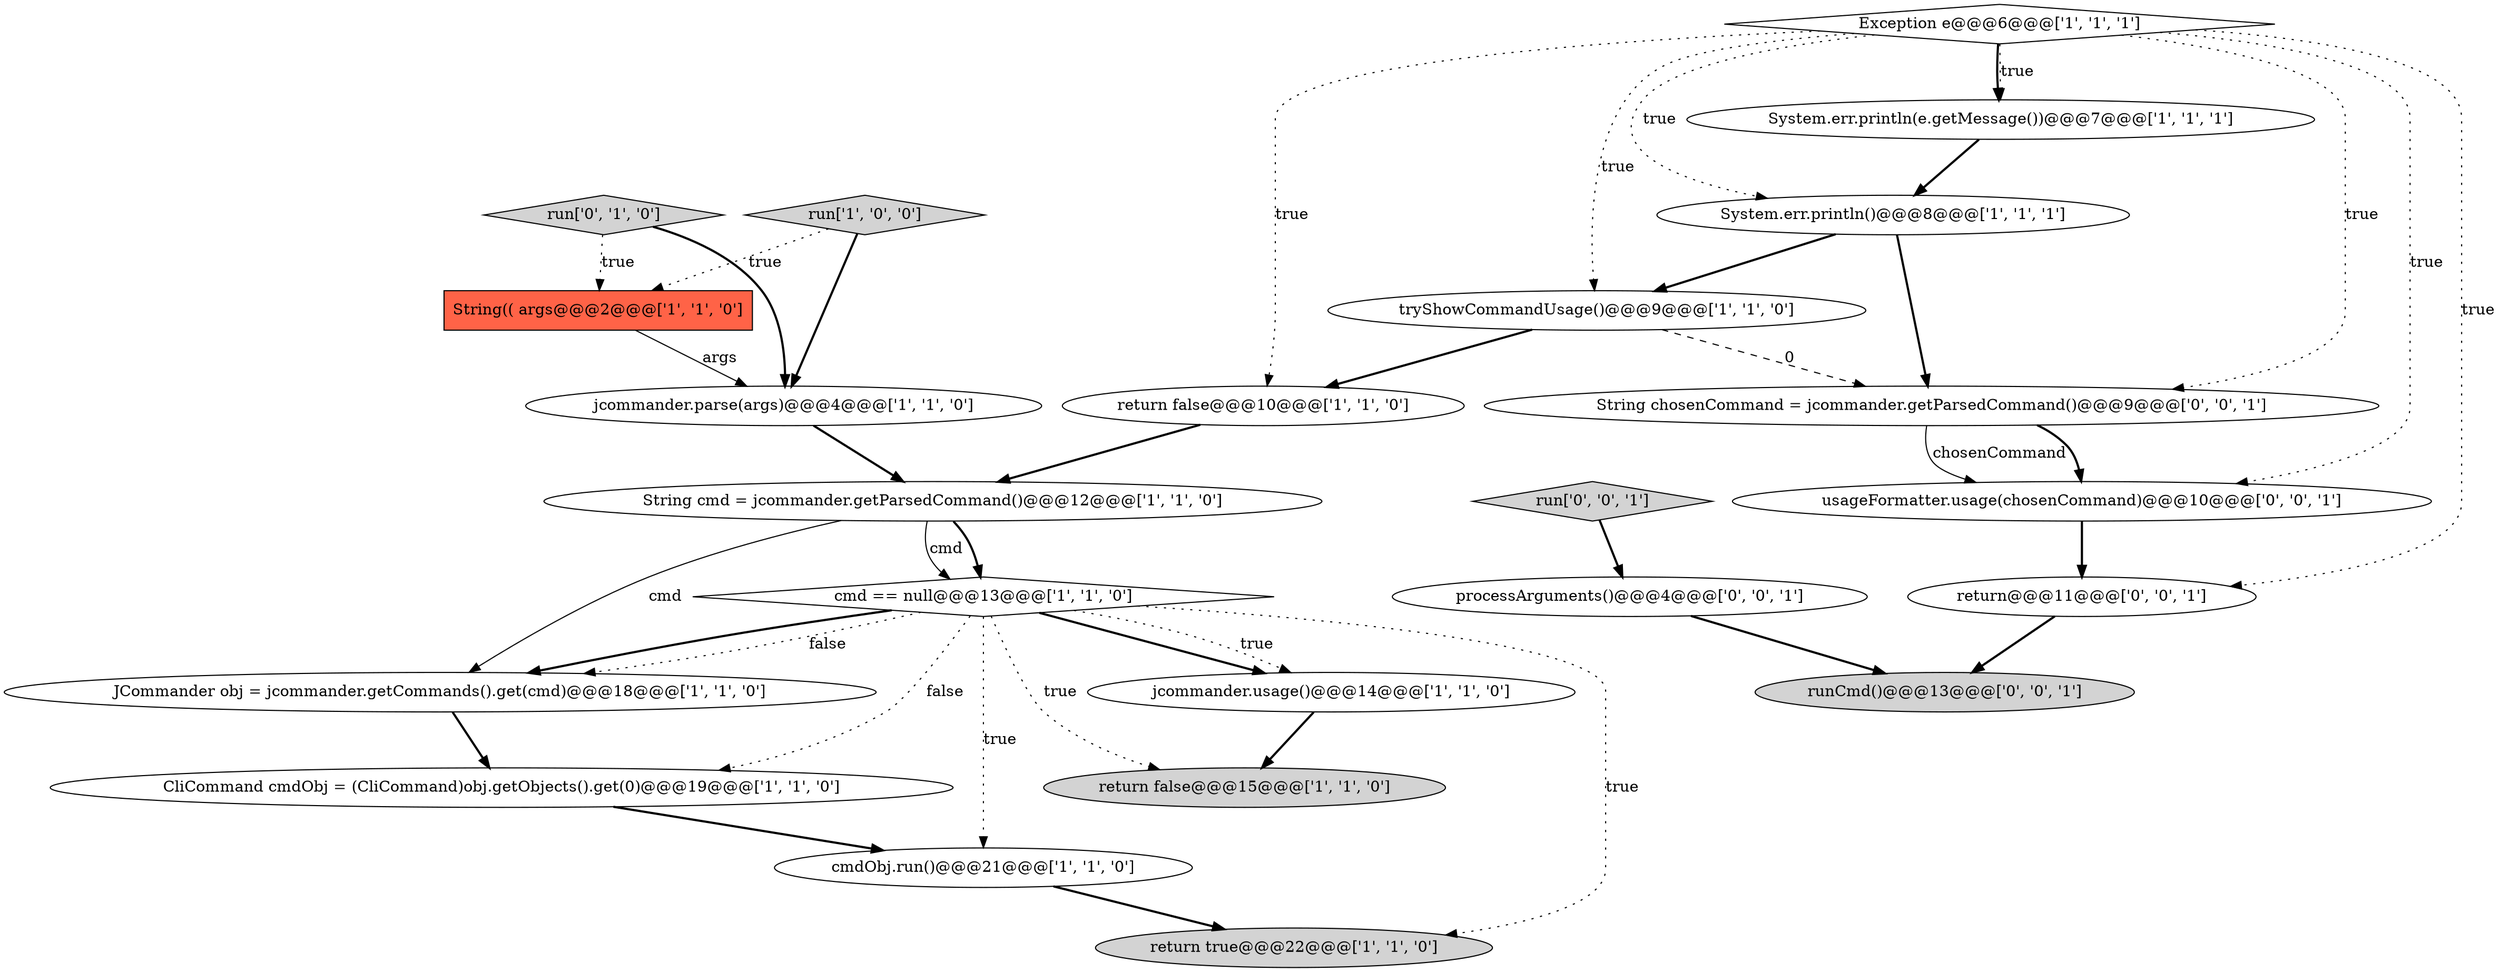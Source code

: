 digraph {
5 [style = filled, label = "tryShowCommandUsage()@@@9@@@['1', '1', '0']", fillcolor = white, shape = ellipse image = "AAA0AAABBB1BBB"];
9 [style = filled, label = "return false@@@10@@@['1', '1', '0']", fillcolor = white, shape = ellipse image = "AAA0AAABBB1BBB"];
14 [style = filled, label = "cmd == null@@@13@@@['1', '1', '0']", fillcolor = white, shape = diamond image = "AAA0AAABBB1BBB"];
7 [style = filled, label = "JCommander obj = jcommander.getCommands().get(cmd)@@@18@@@['1', '1', '0']", fillcolor = white, shape = ellipse image = "AAA0AAABBB1BBB"];
4 [style = filled, label = "Exception e@@@6@@@['1', '1', '1']", fillcolor = white, shape = diamond image = "AAA0AAABBB1BBB"];
19 [style = filled, label = "usageFormatter.usage(chosenCommand)@@@10@@@['0', '0', '1']", fillcolor = white, shape = ellipse image = "AAA0AAABBB3BBB"];
13 [style = filled, label = "return false@@@15@@@['1', '1', '0']", fillcolor = lightgray, shape = ellipse image = "AAA0AAABBB1BBB"];
10 [style = filled, label = "cmdObj.run()@@@21@@@['1', '1', '0']", fillcolor = white, shape = ellipse image = "AAA0AAABBB1BBB"];
0 [style = filled, label = "return true@@@22@@@['1', '1', '0']", fillcolor = lightgray, shape = ellipse image = "AAA0AAABBB1BBB"];
12 [style = filled, label = "CliCommand cmdObj = (CliCommand)obj.getObjects().get(0)@@@19@@@['1', '1', '0']", fillcolor = white, shape = ellipse image = "AAA0AAABBB1BBB"];
8 [style = filled, label = "jcommander.parse(args)@@@4@@@['1', '1', '0']", fillcolor = white, shape = ellipse image = "AAA0AAABBB1BBB"];
1 [style = filled, label = "System.err.println(e.getMessage())@@@7@@@['1', '1', '1']", fillcolor = white, shape = ellipse image = "AAA0AAABBB1BBB"];
21 [style = filled, label = "processArguments()@@@4@@@['0', '0', '1']", fillcolor = white, shape = ellipse image = "AAA0AAABBB3BBB"];
22 [style = filled, label = "run['0', '0', '1']", fillcolor = lightgray, shape = diamond image = "AAA0AAABBB3BBB"];
20 [style = filled, label = "return@@@11@@@['0', '0', '1']", fillcolor = white, shape = ellipse image = "AAA0AAABBB3BBB"];
3 [style = filled, label = "String(( args@@@2@@@['1', '1', '0']", fillcolor = tomato, shape = box image = "AAA0AAABBB1BBB"];
2 [style = filled, label = "System.err.println()@@@8@@@['1', '1', '1']", fillcolor = white, shape = ellipse image = "AAA0AAABBB1BBB"];
15 [style = filled, label = "jcommander.usage()@@@14@@@['1', '1', '0']", fillcolor = white, shape = ellipse image = "AAA0AAABBB1BBB"];
17 [style = filled, label = "String chosenCommand = jcommander.getParsedCommand()@@@9@@@['0', '0', '1']", fillcolor = white, shape = ellipse image = "AAA0AAABBB3BBB"];
16 [style = filled, label = "run['0', '1', '0']", fillcolor = lightgray, shape = diamond image = "AAA0AAABBB2BBB"];
18 [style = filled, label = "runCmd()@@@13@@@['0', '0', '1']", fillcolor = lightgray, shape = ellipse image = "AAA0AAABBB3BBB"];
11 [style = filled, label = "run['1', '0', '0']", fillcolor = lightgray, shape = diamond image = "AAA0AAABBB1BBB"];
6 [style = filled, label = "String cmd = jcommander.getParsedCommand()@@@12@@@['1', '1', '0']", fillcolor = white, shape = ellipse image = "AAA0AAABBB1BBB"];
2->17 [style = bold, label=""];
4->5 [style = dotted, label="true"];
15->13 [style = bold, label=""];
5->9 [style = bold, label=""];
16->8 [style = bold, label=""];
14->0 [style = dotted, label="true"];
4->1 [style = dotted, label="true"];
7->12 [style = bold, label=""];
19->20 [style = bold, label=""];
14->7 [style = dotted, label="false"];
4->20 [style = dotted, label="true"];
22->21 [style = bold, label=""];
8->6 [style = bold, label=""];
3->8 [style = solid, label="args"];
17->19 [style = solid, label="chosenCommand"];
16->3 [style = dotted, label="true"];
17->19 [style = bold, label=""];
21->18 [style = bold, label=""];
14->13 [style = dotted, label="true"];
14->10 [style = dotted, label="true"];
4->19 [style = dotted, label="true"];
9->6 [style = bold, label=""];
14->7 [style = bold, label=""];
6->14 [style = bold, label=""];
20->18 [style = bold, label=""];
14->12 [style = dotted, label="false"];
14->15 [style = dotted, label="true"];
12->10 [style = bold, label=""];
5->17 [style = dashed, label="0"];
6->14 [style = solid, label="cmd"];
10->0 [style = bold, label=""];
11->8 [style = bold, label=""];
6->7 [style = solid, label="cmd"];
14->15 [style = bold, label=""];
4->1 [style = bold, label=""];
1->2 [style = bold, label=""];
4->9 [style = dotted, label="true"];
11->3 [style = dotted, label="true"];
4->17 [style = dotted, label="true"];
4->2 [style = dotted, label="true"];
2->5 [style = bold, label=""];
}
